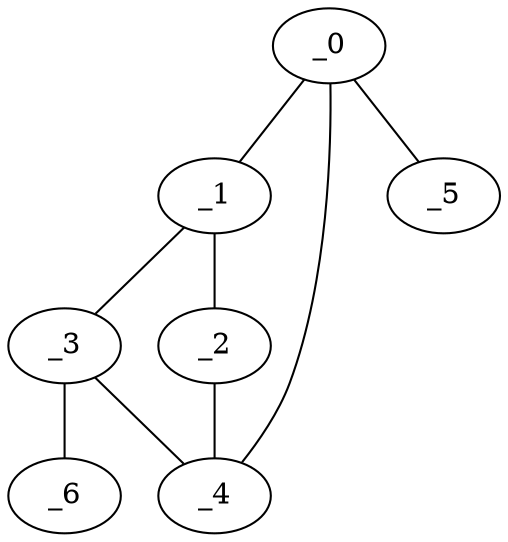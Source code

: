 graph MP1_0010 {
	_0	 [x="1.5",
		y="1.74"];
	_1	 [x="2.26868",
		y="2.98709"];
	_0 -- _1;
	_4	 [x="0.391341",
		y="2.39853"];
	_0 -- _4;
	_5	 [x="1.68217",
		y="1.54901"];
	_0 -- _5;
	_2	 [x="2.86246",
		y="0.648803"];
	_1 -- _2;
	_3	 [x="0.52",
		y="0.49"];
	_1 -- _3;
	_2 -- _4;
	_3 -- _4;
	_6	 [x="0.407271",
		y="0.980839"];
	_3 -- _6;
}
